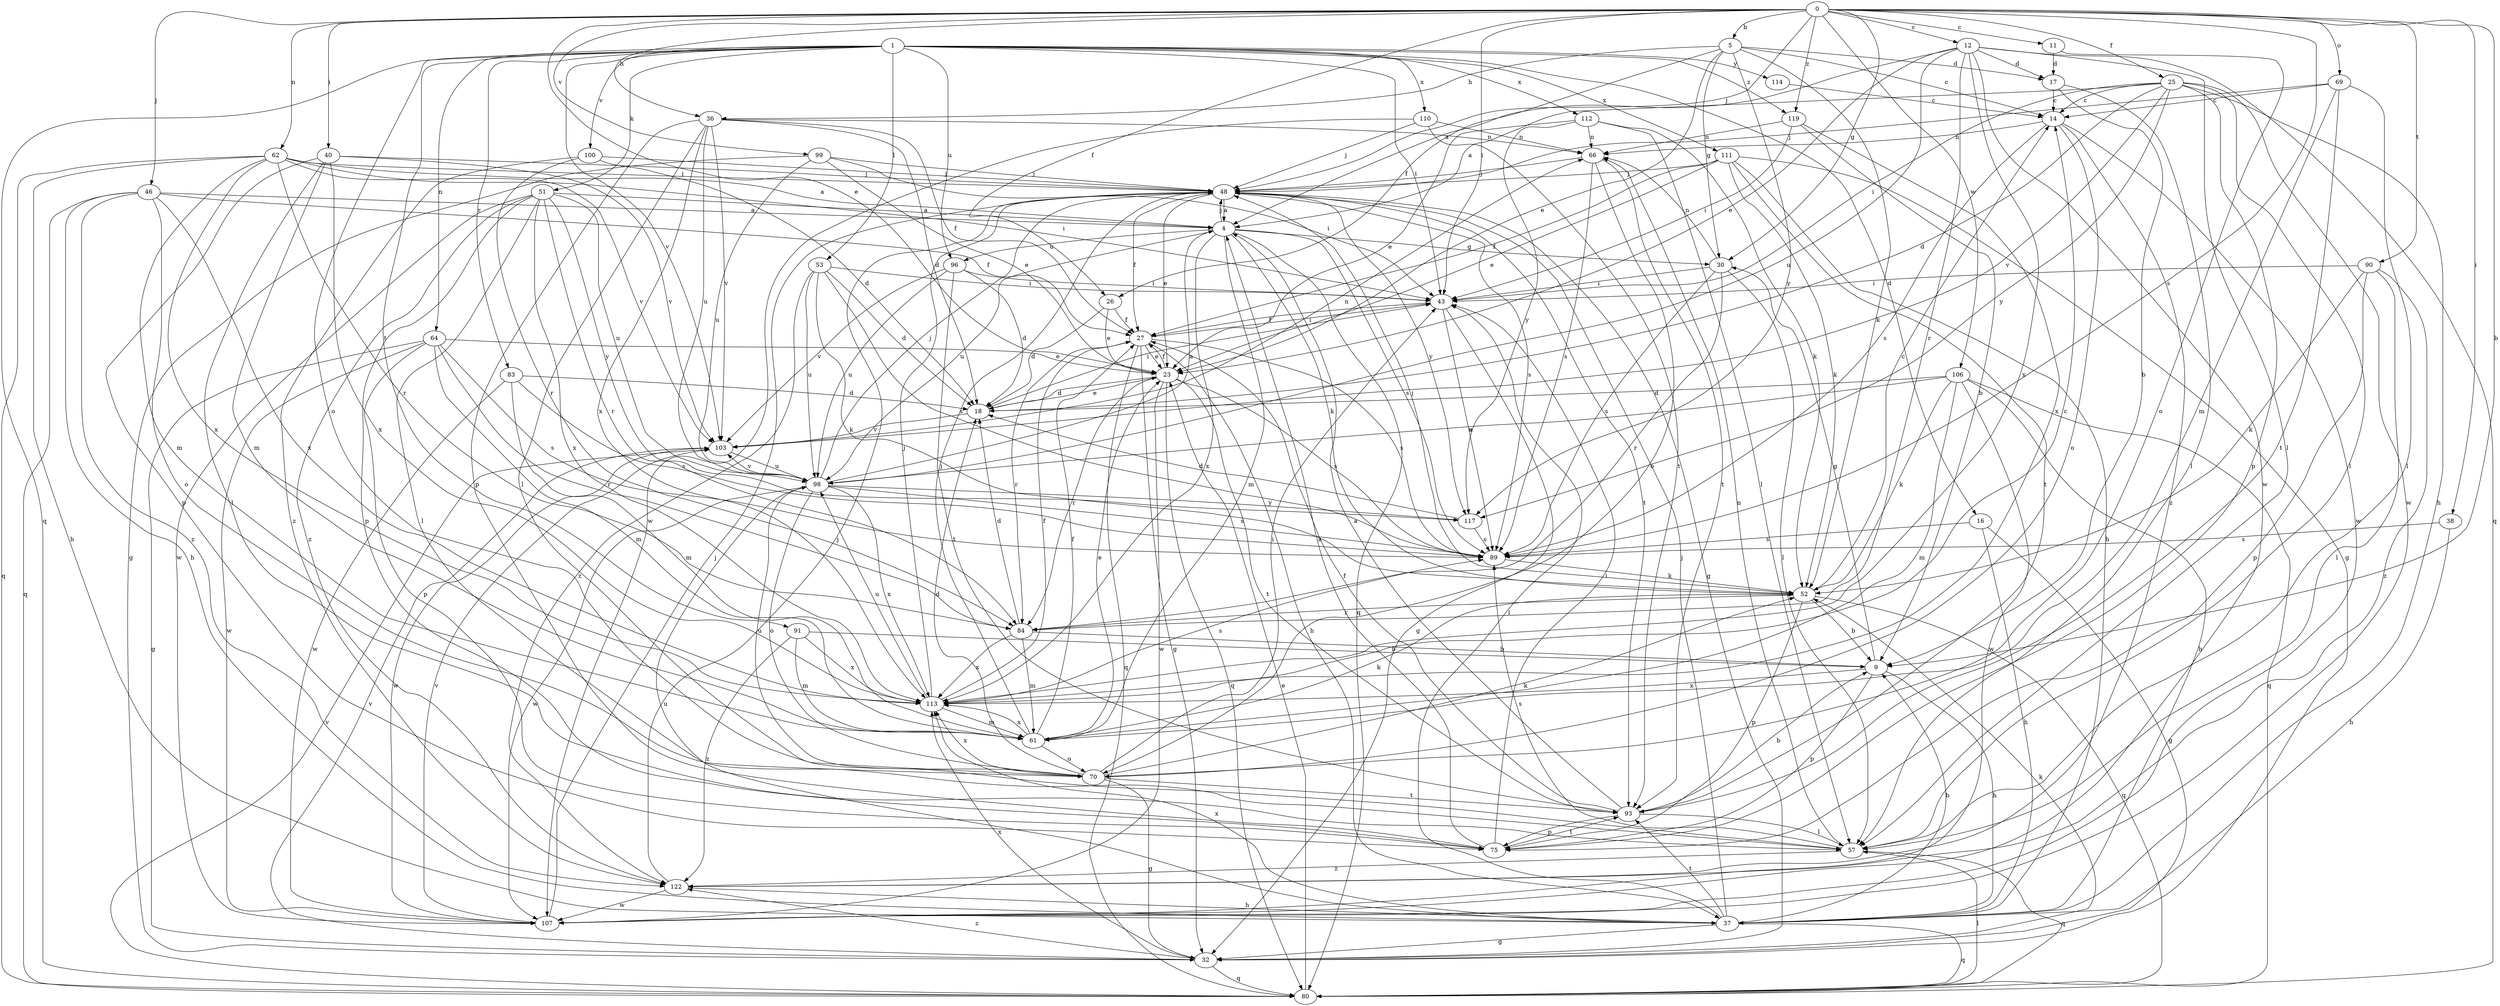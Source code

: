 strict digraph  {
0;
1;
4;
5;
9;
11;
12;
14;
16;
17;
18;
23;
25;
26;
27;
30;
32;
36;
37;
38;
40;
43;
46;
48;
51;
52;
53;
57;
61;
62;
64;
66;
69;
70;
75;
80;
83;
84;
89;
90;
91;
93;
96;
98;
99;
100;
103;
106;
107;
110;
111;
112;
113;
114;
117;
119;
122;
0 -> 5  [label=b];
0 -> 9  [label=b];
0 -> 11  [label=c];
0 -> 12  [label=c];
0 -> 23  [label=e];
0 -> 25  [label=f];
0 -> 26  [label=f];
0 -> 30  [label=g];
0 -> 36  [label=h];
0 -> 38  [label=i];
0 -> 40  [label=i];
0 -> 43  [label=i];
0 -> 46  [label=j];
0 -> 48  [label=j];
0 -> 62  [label=n];
0 -> 69  [label=o];
0 -> 89  [label=s];
0 -> 90  [label=t];
0 -> 99  [label=v];
0 -> 106  [label=w];
0 -> 119  [label=z];
1 -> 16  [label=d];
1 -> 43  [label=i];
1 -> 51  [label=k];
1 -> 53  [label=l];
1 -> 64  [label=n];
1 -> 70  [label=o];
1 -> 80  [label=q];
1 -> 83  [label=r];
1 -> 91  [label=t];
1 -> 96  [label=u];
1 -> 100  [label=v];
1 -> 103  [label=v];
1 -> 110  [label=x];
1 -> 111  [label=x];
1 -> 112  [label=x];
1 -> 114  [label=y];
1 -> 119  [label=z];
4 -> 30  [label=g];
4 -> 48  [label=j];
4 -> 52  [label=k];
4 -> 61  [label=m];
4 -> 80  [label=q];
4 -> 89  [label=s];
4 -> 96  [label=u];
4 -> 98  [label=u];
4 -> 113  [label=x];
5 -> 14  [label=c];
5 -> 17  [label=d];
5 -> 23  [label=e];
5 -> 26  [label=f];
5 -> 30  [label=g];
5 -> 36  [label=h];
5 -> 52  [label=k];
5 -> 117  [label=y];
9 -> 30  [label=g];
9 -> 37  [label=h];
9 -> 75  [label=p];
9 -> 113  [label=x];
11 -> 17  [label=d];
11 -> 70  [label=o];
12 -> 4  [label=a];
12 -> 17  [label=d];
12 -> 23  [label=e];
12 -> 57  [label=l];
12 -> 80  [label=q];
12 -> 84  [label=r];
12 -> 98  [label=u];
12 -> 107  [label=w];
12 -> 113  [label=x];
14 -> 66  [label=n];
14 -> 70  [label=o];
14 -> 89  [label=s];
14 -> 107  [label=w];
14 -> 122  [label=z];
16 -> 32  [label=g];
16 -> 37  [label=h];
16 -> 89  [label=s];
17 -> 9  [label=b];
17 -> 14  [label=c];
17 -> 57  [label=l];
18 -> 23  [label=e];
18 -> 43  [label=i];
18 -> 103  [label=v];
23 -> 18  [label=d];
23 -> 27  [label=f];
23 -> 80  [label=q];
23 -> 84  [label=r];
23 -> 89  [label=s];
23 -> 93  [label=t];
23 -> 107  [label=w];
25 -> 4  [label=a];
25 -> 14  [label=c];
25 -> 18  [label=d];
25 -> 37  [label=h];
25 -> 43  [label=i];
25 -> 57  [label=l];
25 -> 75  [label=p];
25 -> 103  [label=v];
25 -> 107  [label=w];
25 -> 117  [label=y];
26 -> 18  [label=d];
26 -> 23  [label=e];
26 -> 27  [label=f];
27 -> 23  [label=e];
27 -> 32  [label=g];
27 -> 37  [label=h];
27 -> 43  [label=i];
27 -> 80  [label=q];
27 -> 84  [label=r];
27 -> 89  [label=s];
30 -> 43  [label=i];
30 -> 57  [label=l];
30 -> 66  [label=n];
30 -> 84  [label=r];
30 -> 89  [label=s];
32 -> 52  [label=k];
32 -> 80  [label=q];
32 -> 103  [label=v];
32 -> 113  [label=x];
32 -> 122  [label=z];
36 -> 18  [label=d];
36 -> 27  [label=f];
36 -> 57  [label=l];
36 -> 66  [label=n];
36 -> 75  [label=p];
36 -> 98  [label=u];
36 -> 103  [label=v];
36 -> 113  [label=x];
37 -> 9  [label=b];
37 -> 32  [label=g];
37 -> 43  [label=i];
37 -> 48  [label=j];
37 -> 80  [label=q];
37 -> 93  [label=t];
37 -> 98  [label=u];
37 -> 113  [label=x];
38 -> 37  [label=h];
38 -> 89  [label=s];
40 -> 48  [label=j];
40 -> 57  [label=l];
40 -> 61  [label=m];
40 -> 75  [label=p];
40 -> 103  [label=v];
40 -> 113  [label=x];
43 -> 27  [label=f];
43 -> 32  [label=g];
43 -> 89  [label=s];
46 -> 4  [label=a];
46 -> 27  [label=f];
46 -> 37  [label=h];
46 -> 70  [label=o];
46 -> 80  [label=q];
46 -> 113  [label=x];
46 -> 122  [label=z];
48 -> 4  [label=a];
48 -> 23  [label=e];
48 -> 27  [label=f];
48 -> 32  [label=g];
48 -> 89  [label=s];
48 -> 93  [label=t];
48 -> 117  [label=y];
51 -> 4  [label=a];
51 -> 57  [label=l];
51 -> 75  [label=p];
51 -> 84  [label=r];
51 -> 98  [label=u];
51 -> 107  [label=w];
51 -> 113  [label=x];
51 -> 117  [label=y];
51 -> 122  [label=z];
52 -> 9  [label=b];
52 -> 14  [label=c];
52 -> 48  [label=j];
52 -> 75  [label=p];
52 -> 80  [label=q];
52 -> 84  [label=r];
53 -> 18  [label=d];
53 -> 43  [label=i];
53 -> 52  [label=k];
53 -> 89  [label=s];
53 -> 98  [label=u];
53 -> 122  [label=z];
57 -> 66  [label=n];
57 -> 80  [label=q];
57 -> 89  [label=s];
57 -> 122  [label=z];
61 -> 23  [label=e];
61 -> 27  [label=f];
61 -> 48  [label=j];
61 -> 52  [label=k];
61 -> 70  [label=o];
61 -> 113  [label=x];
62 -> 4  [label=a];
62 -> 37  [label=h];
62 -> 43  [label=i];
62 -> 48  [label=j];
62 -> 61  [label=m];
62 -> 80  [label=q];
62 -> 84  [label=r];
62 -> 103  [label=v];
62 -> 113  [label=x];
64 -> 23  [label=e];
64 -> 32  [label=g];
64 -> 61  [label=m];
64 -> 75  [label=p];
64 -> 84  [label=r];
64 -> 89  [label=s];
64 -> 107  [label=w];
66 -> 48  [label=j];
66 -> 70  [label=o];
66 -> 89  [label=s];
66 -> 93  [label=t];
69 -> 14  [label=c];
69 -> 48  [label=j];
69 -> 57  [label=l];
69 -> 61  [label=m];
69 -> 93  [label=t];
70 -> 18  [label=d];
70 -> 32  [label=g];
70 -> 43  [label=i];
70 -> 52  [label=k];
70 -> 93  [label=t];
70 -> 98  [label=u];
70 -> 113  [label=x];
75 -> 4  [label=a];
75 -> 43  [label=i];
75 -> 93  [label=t];
80 -> 23  [label=e];
80 -> 57  [label=l];
80 -> 103  [label=v];
83 -> 18  [label=d];
83 -> 61  [label=m];
83 -> 89  [label=s];
83 -> 107  [label=w];
84 -> 9  [label=b];
84 -> 18  [label=d];
84 -> 61  [label=m];
84 -> 113  [label=x];
89 -> 52  [label=k];
90 -> 43  [label=i];
90 -> 52  [label=k];
90 -> 57  [label=l];
90 -> 75  [label=p];
90 -> 122  [label=z];
91 -> 9  [label=b];
91 -> 61  [label=m];
91 -> 113  [label=x];
91 -> 122  [label=z];
93 -> 4  [label=a];
93 -> 9  [label=b];
93 -> 27  [label=f];
93 -> 57  [label=l];
93 -> 75  [label=p];
96 -> 18  [label=d];
96 -> 43  [label=i];
96 -> 93  [label=t];
96 -> 98  [label=u];
96 -> 103  [label=v];
98 -> 4  [label=a];
98 -> 48  [label=j];
98 -> 70  [label=o];
98 -> 89  [label=s];
98 -> 103  [label=v];
98 -> 107  [label=w];
98 -> 113  [label=x];
98 -> 117  [label=y];
99 -> 23  [label=e];
99 -> 32  [label=g];
99 -> 43  [label=i];
99 -> 48  [label=j];
99 -> 98  [label=u];
100 -> 18  [label=d];
100 -> 48  [label=j];
100 -> 84  [label=r];
100 -> 122  [label=z];
103 -> 66  [label=n];
103 -> 98  [label=u];
103 -> 107  [label=w];
106 -> 18  [label=d];
106 -> 37  [label=h];
106 -> 52  [label=k];
106 -> 61  [label=m];
106 -> 80  [label=q];
106 -> 98  [label=u];
106 -> 107  [label=w];
107 -> 48  [label=j];
107 -> 103  [label=v];
110 -> 48  [label=j];
110 -> 66  [label=n];
110 -> 93  [label=t];
110 -> 107  [label=w];
111 -> 23  [label=e];
111 -> 27  [label=f];
111 -> 32  [label=g];
111 -> 37  [label=h];
111 -> 48  [label=j];
111 -> 52  [label=k];
111 -> 93  [label=t];
112 -> 23  [label=e];
112 -> 52  [label=k];
112 -> 57  [label=l];
112 -> 66  [label=n];
112 -> 117  [label=y];
113 -> 14  [label=c];
113 -> 27  [label=f];
113 -> 48  [label=j];
113 -> 61  [label=m];
113 -> 89  [label=s];
113 -> 98  [label=u];
114 -> 14  [label=c];
117 -> 18  [label=d];
117 -> 89  [label=s];
119 -> 9  [label=b];
119 -> 43  [label=i];
119 -> 66  [label=n];
119 -> 113  [label=x];
122 -> 37  [label=h];
122 -> 48  [label=j];
122 -> 107  [label=w];
}
